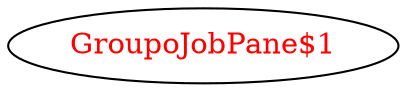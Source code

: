 digraph dependencyGraph {
 concentrate=true;
 ranksep="2.0";
 rankdir="LR"; 
 splines="ortho";
"GroupoJobPane$1" [fontcolor="red"];
}